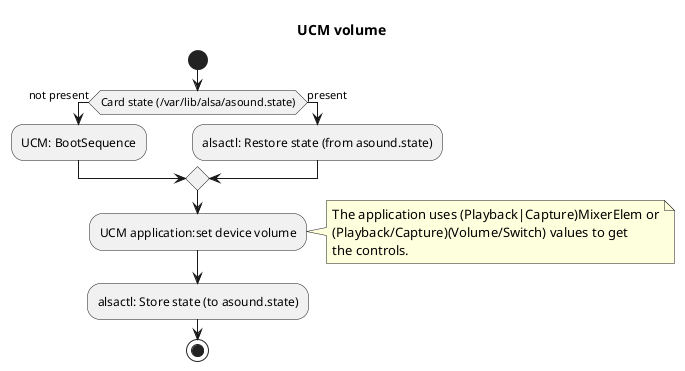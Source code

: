 @startuml
title "UCM volume"

start
if (Card state (/var/lib/alsa/asound.state)) then (not present)
  :UCM: BootSequence;
else (present)
  :alsactl: Restore state (from asound.state);
endif
:UCM application:set device volume;
note right
  The application uses (Playback|Capture)MixerElem or
  (Playback/Capture)(Volume/Switch) values to get
  the controls.
end note
:alsactl: Store state (to asound.state);
stop

@enduml
